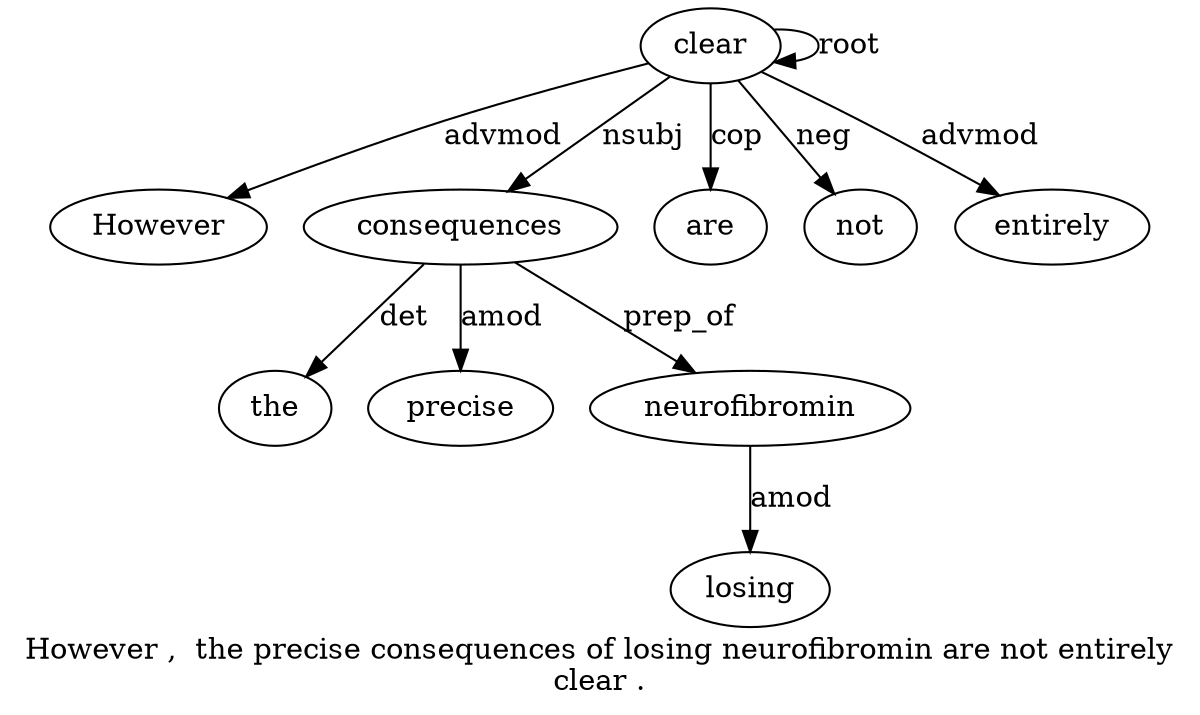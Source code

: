 digraph "However ,  the precise consequences of losing neurofibromin are not entirely clear ." {
label="However ,  the precise consequences of losing neurofibromin are not entirely
clear .";
clear12 [style=filled, fillcolor=white, label=clear];
However1 [style=filled, fillcolor=white, label=However];
clear12 -> However1  [label=advmod];
consequences5 [style=filled, fillcolor=white, label=consequences];
the3 [style=filled, fillcolor=white, label=the];
consequences5 -> the3  [label=det];
precise4 [style=filled, fillcolor=white, label=precise];
consequences5 -> precise4  [label=amod];
clear12 -> consequences5  [label=nsubj];
neurofibromin8 [style=filled, fillcolor=white, label=neurofibromin];
losing7 [style=filled, fillcolor=white, label=losing];
neurofibromin8 -> losing7  [label=amod];
consequences5 -> neurofibromin8  [label=prep_of];
are9 [style=filled, fillcolor=white, label=are];
clear12 -> are9  [label=cop];
not10 [style=filled, fillcolor=white, label=not];
clear12 -> not10  [label=neg];
entirely11 [style=filled, fillcolor=white, label=entirely];
clear12 -> entirely11  [label=advmod];
clear12 -> clear12  [label=root];
}
